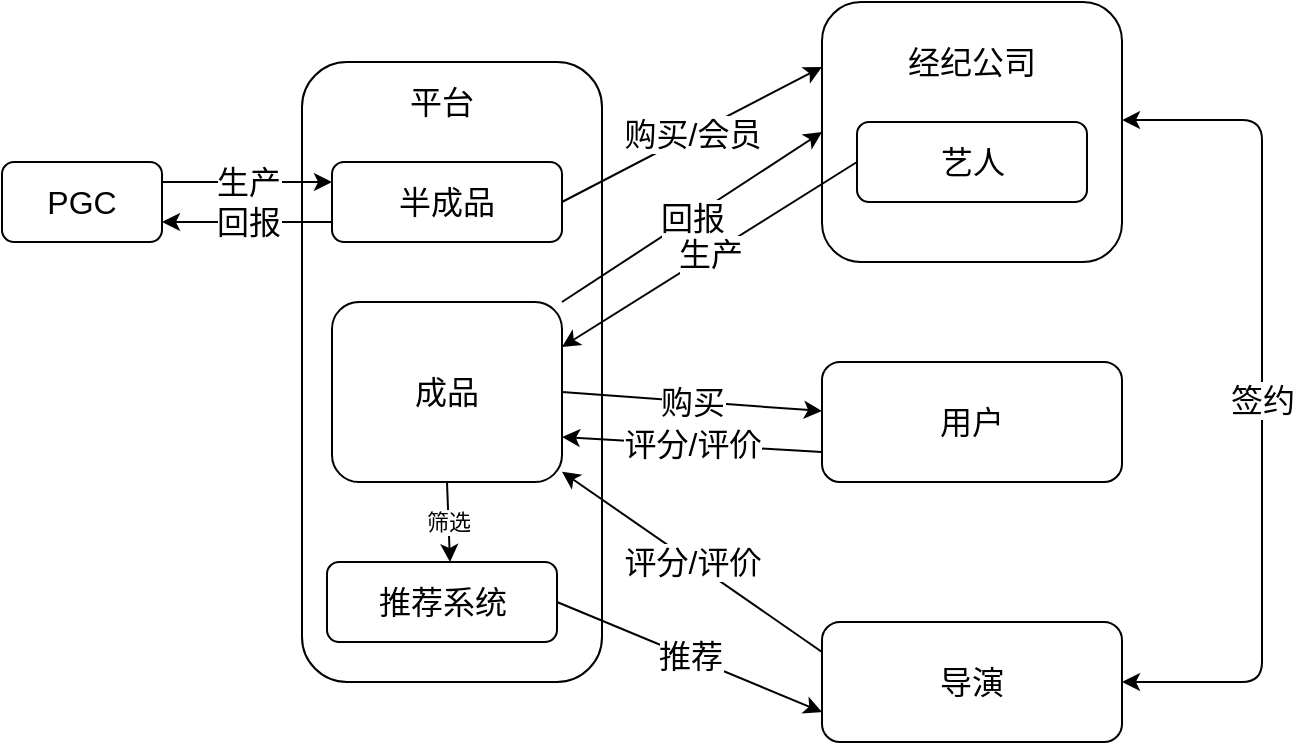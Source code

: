 <mxfile version="12.4.3" type="github" pages="1">
  <diagram id="esLknVKZbZ8jd0jGm5_e" name="第 1 页">
    <mxGraphModel dx="932" dy="536" grid="1" gridSize="10" guides="1" tooltips="1" connect="1" arrows="1" fold="1" page="1" pageScale="1" pageWidth="850" pageHeight="1100" math="0" shadow="0">
      <root>
        <mxCell id="0"/>
        <mxCell id="1" parent="0"/>
        <mxCell id="2OEw2lOvrUbLWLLbQ7my-1" value="&lt;font style=&quot;font-size: 16px&quot;&gt;PGC&lt;/font&gt;" style="rounded=1;whiteSpace=wrap;html=1;" parent="1" vertex="1">
          <mxGeometry x="50" y="120" width="80" height="40" as="geometry"/>
        </mxCell>
        <mxCell id="2OEw2lOvrUbLWLLbQ7my-3" value="" style="rounded=1;whiteSpace=wrap;html=1;" parent="1" vertex="1">
          <mxGeometry x="200" y="70" width="150" height="310" as="geometry"/>
        </mxCell>
        <mxCell id="2OEw2lOvrUbLWLLbQ7my-4" value="&lt;font style=&quot;font-size: 16px&quot;&gt;平台&lt;/font&gt;" style="text;html=1;strokeColor=none;fillColor=none;align=center;verticalAlign=middle;whiteSpace=wrap;rounded=0;" parent="1" vertex="1">
          <mxGeometry x="250" y="80" width="40" height="20" as="geometry"/>
        </mxCell>
        <mxCell id="2OEw2lOvrUbLWLLbQ7my-6" value="&lt;font style=&quot;font-size: 16px&quot;&gt;半成品&lt;/font&gt;" style="rounded=1;whiteSpace=wrap;html=1;" parent="1" vertex="1">
          <mxGeometry x="215" y="120" width="115" height="40" as="geometry"/>
        </mxCell>
        <mxCell id="2OEw2lOvrUbLWLLbQ7my-7" value="&lt;font style=&quot;font-size: 16px&quot;&gt;成品&lt;/font&gt;" style="rounded=1;whiteSpace=wrap;html=1;" parent="1" vertex="1">
          <mxGeometry x="215" y="190" width="115" height="90" as="geometry"/>
        </mxCell>
        <mxCell id="2OEw2lOvrUbLWLLbQ7my-8" value="&lt;font style=&quot;font-size: 16px&quot;&gt;推荐系统&lt;/font&gt;" style="rounded=1;whiteSpace=wrap;html=1;" parent="1" vertex="1">
          <mxGeometry x="212.5" y="320" width="115" height="40" as="geometry"/>
        </mxCell>
        <mxCell id="2OEw2lOvrUbLWLLbQ7my-9" value="筛选" style="endArrow=classic;html=1;exitX=0.5;exitY=1;exitDx=0;exitDy=0;" parent="1" source="2OEw2lOvrUbLWLLbQ7my-7" edge="1">
          <mxGeometry width="50" height="50" relative="1" as="geometry">
            <mxPoint x="30" y="410" as="sourcePoint"/>
            <mxPoint x="274" y="320" as="targetPoint"/>
          </mxGeometry>
        </mxCell>
        <mxCell id="2OEw2lOvrUbLWLLbQ7my-10" value="" style="rounded=1;whiteSpace=wrap;html=1;" parent="1" vertex="1">
          <mxGeometry x="460" y="40" width="150" height="130" as="geometry"/>
        </mxCell>
        <mxCell id="2OEw2lOvrUbLWLLbQ7my-13" value="&lt;font style=&quot;font-size: 16px&quot;&gt;生产&lt;/font&gt;" style="endArrow=classic;html=1;exitX=1;exitY=0.25;exitDx=0;exitDy=0;entryX=0;entryY=0.25;entryDx=0;entryDy=0;" parent="1" source="2OEw2lOvrUbLWLLbQ7my-1" target="2OEw2lOvrUbLWLLbQ7my-6" edge="1">
          <mxGeometry width="50" height="50" relative="1" as="geometry">
            <mxPoint x="90" y="250" as="sourcePoint"/>
            <mxPoint x="140" y="200" as="targetPoint"/>
          </mxGeometry>
        </mxCell>
        <mxCell id="2OEw2lOvrUbLWLLbQ7my-14" value="&lt;font style=&quot;font-size: 16px&quot;&gt;回报&lt;/font&gt;" style="endArrow=classic;html=1;exitX=0;exitY=0.75;exitDx=0;exitDy=0;entryX=1;entryY=0.75;entryDx=0;entryDy=0;" parent="1" source="2OEw2lOvrUbLWLLbQ7my-6" target="2OEw2lOvrUbLWLLbQ7my-1" edge="1">
          <mxGeometry width="50" height="50" relative="1" as="geometry">
            <mxPoint x="90" y="300" as="sourcePoint"/>
            <mxPoint x="140" y="250" as="targetPoint"/>
          </mxGeometry>
        </mxCell>
        <mxCell id="2OEw2lOvrUbLWLLbQ7my-16" value="&lt;font style=&quot;font-size: 16px&quot;&gt;经纪公司&lt;/font&gt;" style="text;html=1;strokeColor=none;fillColor=none;align=center;verticalAlign=middle;whiteSpace=wrap;rounded=0;" parent="1" vertex="1">
          <mxGeometry x="500" y="60" width="70" height="20" as="geometry"/>
        </mxCell>
        <mxCell id="2OEw2lOvrUbLWLLbQ7my-17" value="&lt;font style=&quot;font-size: 16px&quot;&gt;艺人&lt;/font&gt;" style="rounded=1;whiteSpace=wrap;html=1;" parent="1" vertex="1">
          <mxGeometry x="477.5" y="100" width="115" height="40" as="geometry"/>
        </mxCell>
        <mxCell id="2OEw2lOvrUbLWLLbQ7my-18" value="&lt;font style=&quot;font-size: 16px&quot;&gt;购买/会员&lt;br&gt;&lt;/font&gt;" style="endArrow=classic;html=1;exitX=1;exitY=0.5;exitDx=0;exitDy=0;entryX=0;entryY=0.25;entryDx=0;entryDy=0;" parent="1" source="2OEw2lOvrUbLWLLbQ7my-6" target="2OEw2lOvrUbLWLLbQ7my-10" edge="1">
          <mxGeometry width="50" height="50" relative="1" as="geometry">
            <mxPoint x="90" y="410" as="sourcePoint"/>
            <mxPoint x="140" y="360" as="targetPoint"/>
          </mxGeometry>
        </mxCell>
        <mxCell id="2OEw2lOvrUbLWLLbQ7my-19" value="&lt;font style=&quot;font-size: 16px&quot;&gt;生产&lt;/font&gt;" style="endArrow=classic;html=1;exitX=0;exitY=0.5;exitDx=0;exitDy=0;entryX=1;entryY=0.25;entryDx=0;entryDy=0;" parent="1" source="2OEw2lOvrUbLWLLbQ7my-17" target="2OEw2lOvrUbLWLLbQ7my-7" edge="1">
          <mxGeometry width="50" height="50" relative="1" as="geometry">
            <mxPoint x="130" y="420" as="sourcePoint"/>
            <mxPoint x="330" y="235" as="targetPoint"/>
          </mxGeometry>
        </mxCell>
        <mxCell id="2OEw2lOvrUbLWLLbQ7my-20" value="&lt;font style=&quot;font-size: 16px&quot;&gt;回报&lt;/font&gt;" style="endArrow=classic;html=1;exitX=1;exitY=0;exitDx=0;exitDy=0;entryX=0;entryY=0.5;entryDx=0;entryDy=0;" parent="1" source="2OEw2lOvrUbLWLLbQ7my-7" target="2OEw2lOvrUbLWLLbQ7my-10" edge="1">
          <mxGeometry width="50" height="50" relative="1" as="geometry">
            <mxPoint x="110" y="420" as="sourcePoint"/>
            <mxPoint x="160" y="370" as="targetPoint"/>
          </mxGeometry>
        </mxCell>
        <mxCell id="2OEw2lOvrUbLWLLbQ7my-21" value="&lt;font style=&quot;font-size: 16px&quot;&gt;用户&lt;/font&gt;" style="rounded=1;whiteSpace=wrap;html=1;" parent="1" vertex="1">
          <mxGeometry x="460" y="220" width="150" height="60" as="geometry"/>
        </mxCell>
        <mxCell id="2OEw2lOvrUbLWLLbQ7my-22" value="&lt;font style=&quot;font-size: 16px&quot;&gt;购买&lt;/font&gt;" style="endArrow=classic;html=1;exitX=1;exitY=0.5;exitDx=0;exitDy=0;" parent="1" source="2OEw2lOvrUbLWLLbQ7my-7" target="2OEw2lOvrUbLWLLbQ7my-21" edge="1">
          <mxGeometry width="50" height="50" relative="1" as="geometry">
            <mxPoint x="410" y="300" as="sourcePoint"/>
            <mxPoint x="280" y="390" as="targetPoint"/>
          </mxGeometry>
        </mxCell>
        <mxCell id="2OEw2lOvrUbLWLLbQ7my-23" value="&lt;font style=&quot;font-size: 16px&quot;&gt;评分/评价&lt;/font&gt;" style="endArrow=classic;html=1;exitX=0;exitY=0.75;exitDx=0;exitDy=0;entryX=1;entryY=0.75;entryDx=0;entryDy=0;" parent="1" source="2OEw2lOvrUbLWLLbQ7my-21" target="2OEw2lOvrUbLWLLbQ7my-7" edge="1">
          <mxGeometry width="50" height="50" relative="1" as="geometry">
            <mxPoint x="200" y="510" as="sourcePoint"/>
            <mxPoint x="260" y="440" as="targetPoint"/>
          </mxGeometry>
        </mxCell>
        <mxCell id="2OEw2lOvrUbLWLLbQ7my-24" value="&lt;font style=&quot;font-size: 16px&quot;&gt;导演&lt;/font&gt;" style="rounded=1;whiteSpace=wrap;html=1;" parent="1" vertex="1">
          <mxGeometry x="460" y="350" width="150" height="60" as="geometry"/>
        </mxCell>
        <mxCell id="2OEw2lOvrUbLWLLbQ7my-25" value="&lt;font style=&quot;font-size: 16px&quot;&gt;推荐&lt;/font&gt;" style="endArrow=classic;html=1;exitX=1;exitY=0.5;exitDx=0;exitDy=0;entryX=0;entryY=0.75;entryDx=0;entryDy=0;" parent="1" source="2OEw2lOvrUbLWLLbQ7my-8" target="2OEw2lOvrUbLWLLbQ7my-24" edge="1">
          <mxGeometry width="50" height="50" relative="1" as="geometry">
            <mxPoint x="180" y="460" as="sourcePoint"/>
            <mxPoint x="230" y="410" as="targetPoint"/>
          </mxGeometry>
        </mxCell>
        <mxCell id="2OEw2lOvrUbLWLLbQ7my-26" value="&lt;font style=&quot;font-size: 16px&quot;&gt;评分/评价&lt;/font&gt;" style="endArrow=classic;html=1;exitX=0;exitY=0.25;exitDx=0;exitDy=0;" parent="1" source="2OEw2lOvrUbLWLLbQ7my-24" target="2OEw2lOvrUbLWLLbQ7my-7" edge="1">
          <mxGeometry width="50" height="50" relative="1" as="geometry">
            <mxPoint x="160" y="480" as="sourcePoint"/>
            <mxPoint x="210" y="430" as="targetPoint"/>
          </mxGeometry>
        </mxCell>
        <mxCell id="2OEw2lOvrUbLWLLbQ7my-27" value="&lt;font style=&quot;font-size: 16px&quot;&gt;签约&lt;/font&gt;" style="endArrow=classic;startArrow=classic;html=1;exitX=1;exitY=0.454;exitDx=0;exitDy=0;exitPerimeter=0;entryX=1;entryY=0.5;entryDx=0;entryDy=0;" parent="1" source="2OEw2lOvrUbLWLLbQ7my-10" target="2OEw2lOvrUbLWLLbQ7my-24" edge="1">
          <mxGeometry width="50" height="50" relative="1" as="geometry">
            <mxPoint x="330" y="500" as="sourcePoint"/>
            <mxPoint x="380" y="450" as="targetPoint"/>
            <Array as="points">
              <mxPoint x="680" y="99"/>
              <mxPoint x="680" y="380"/>
            </Array>
          </mxGeometry>
        </mxCell>
      </root>
    </mxGraphModel>
  </diagram>
</mxfile>
